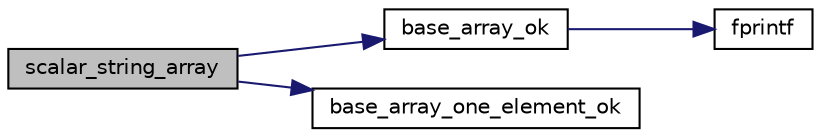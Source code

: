 digraph "scalar_string_array"
{
  edge [fontname="Helvetica",fontsize="10",labelfontname="Helvetica",labelfontsize="10"];
  node [fontname="Helvetica",fontsize="10",shape=record];
  rankdir="LR";
  Node156 [label="scalar_string_array",height=0.2,width=0.4,color="black", fillcolor="grey75", style="filled", fontcolor="black"];
  Node156 -> Node157 [color="midnightblue",fontsize="10",style="solid",fontname="Helvetica"];
  Node157 [label="base_array_ok",height=0.2,width=0.4,color="black", fillcolor="white", style="filled",URL="$db/dfd/base__array_8c.html#a895313556a445d2770ac737d062b47dd"];
  Node157 -> Node158 [color="midnightblue",fontsize="10",style="solid",fontname="Helvetica"];
  Node158 [label="fprintf",height=0.2,width=0.4,color="black", fillcolor="white", style="filled",URL="$d2/d8c/examplehs038_8m.html#ae272956ea74f28b2f067d455fead331f"];
  Node156 -> Node159 [color="midnightblue",fontsize="10",style="solid",fontname="Helvetica"];
  Node159 [label="base_array_one_element_ok",height=0.2,width=0.4,color="black", fillcolor="white", style="filled",URL="$db/dfd/base__array_8c.html#a252422515dad2a0ead9afeaf582623c6"];
}
